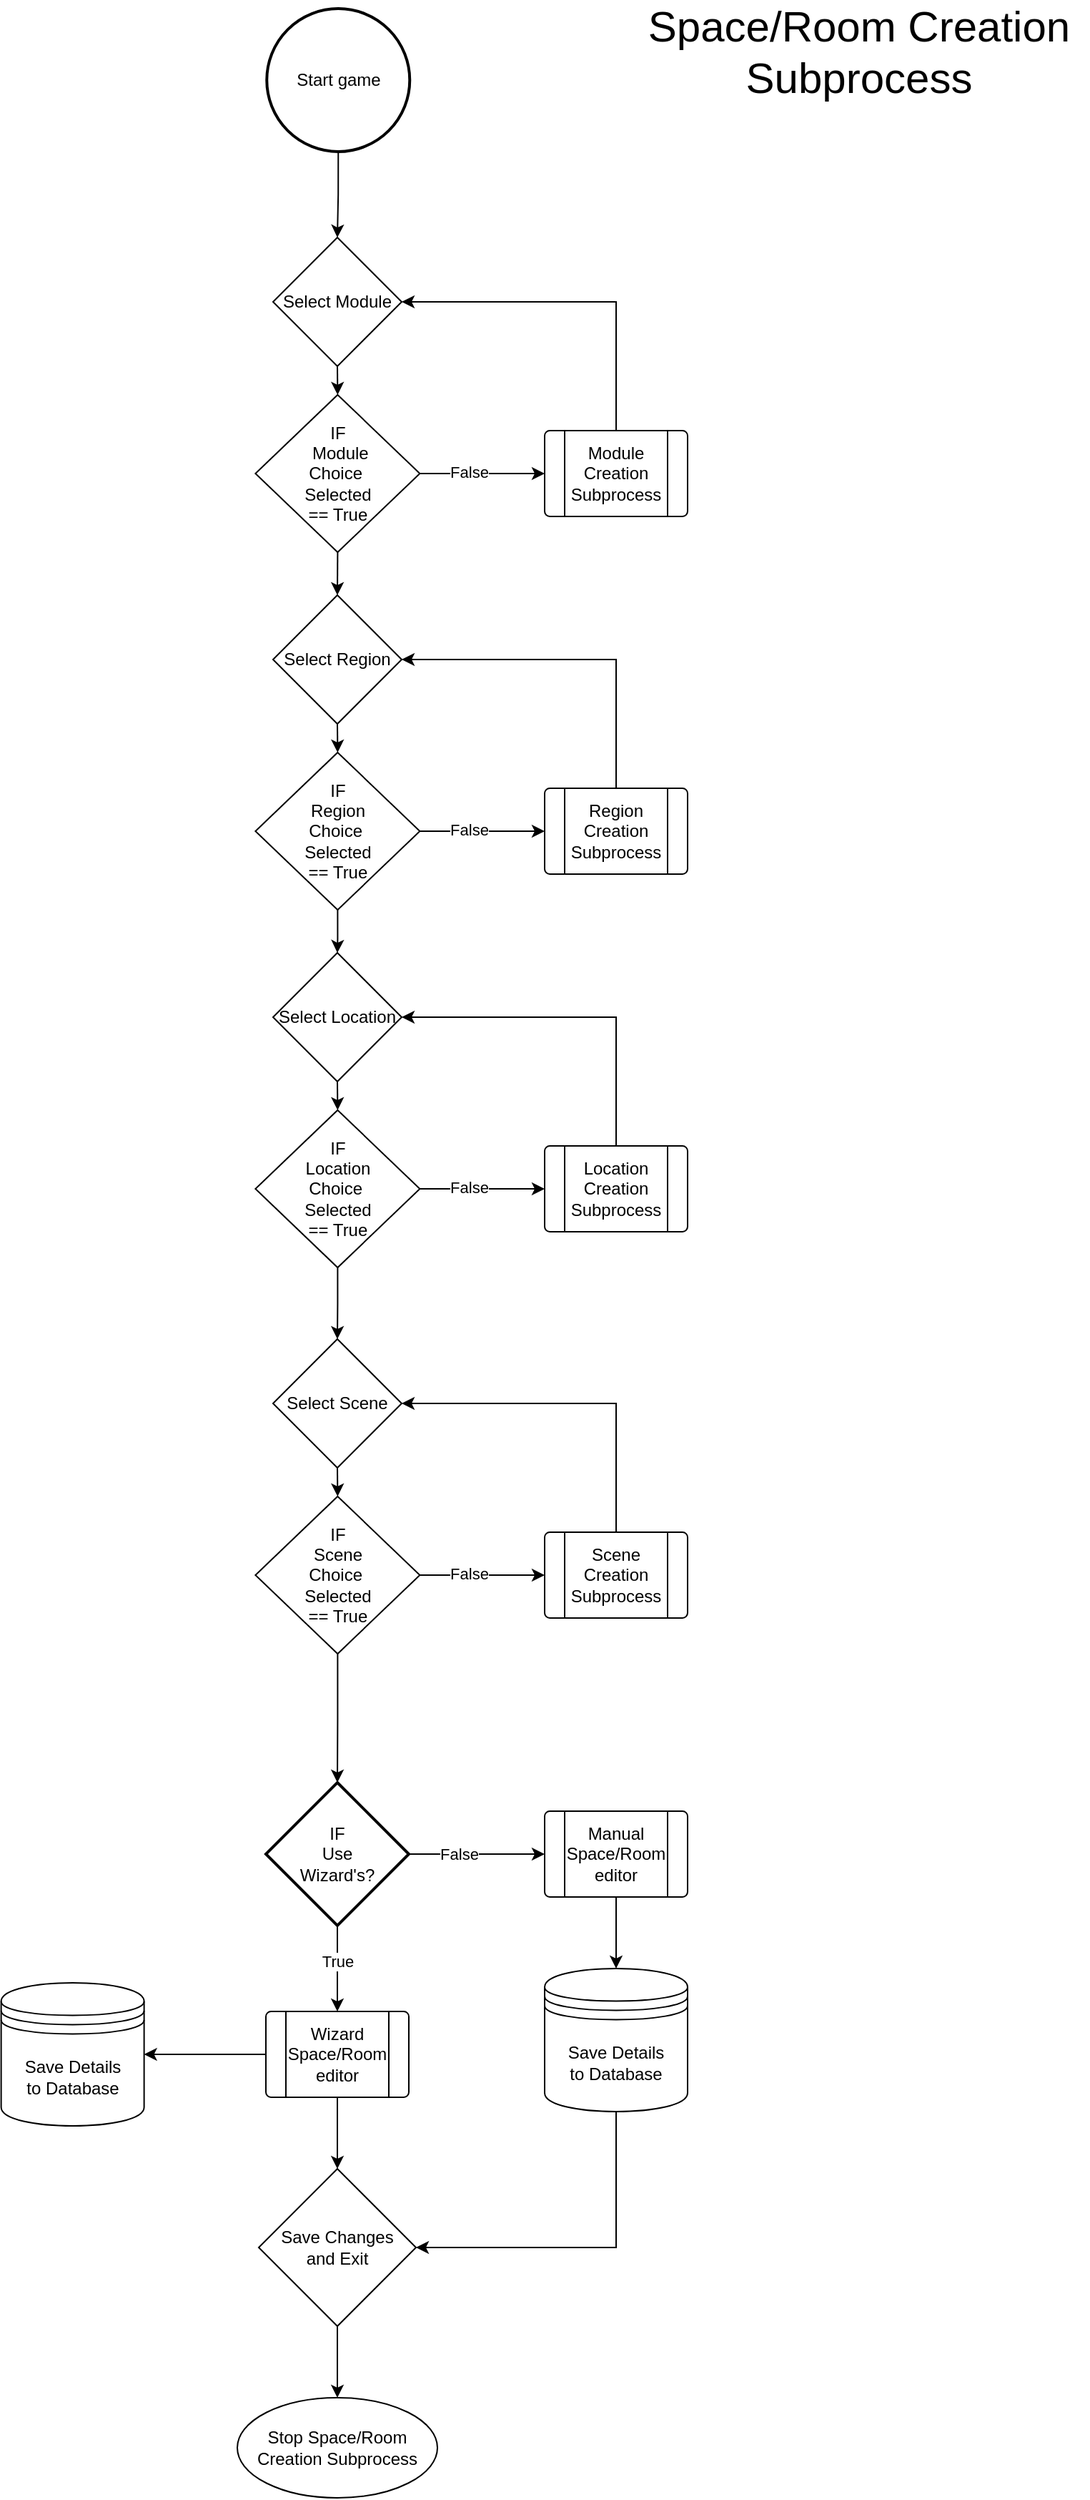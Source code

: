 <mxfile version="20.3.0" type="device"><diagram id="LsEVZn2ywElqt6WwXoec" name="Page-1"><mxGraphModel dx="642" dy="1221" grid="1" gridSize="10" guides="1" tooltips="1" connect="1" arrows="1" fold="1" page="1" pageScale="1" pageWidth="850" pageHeight="1100" math="0" shadow="0"><root><mxCell id="0"/><mxCell id="1" parent="0"/><mxCell id="-o6FsmoWaLKLcn_PNSE_-2" style="edgeStyle=orthogonalEdgeStyle;rounded=0;orthogonalLoop=1;jettySize=auto;html=1;exitX=0.5;exitY=1;exitDx=0;exitDy=0;exitPerimeter=0;entryX=0.5;entryY=0;entryDx=0;entryDy=0;" parent="1" source="-5vSoh6XbHN2hPACiJxj-1" target="-5vSoh6XbHN2hPACiJxj-4" edge="1"><mxGeometry relative="1" as="geometry"><mxPoint x="425.63" y="190" as="targetPoint"/></mxGeometry></mxCell><mxCell id="-5vSoh6XbHN2hPACiJxj-1" value="Start game" style="strokeWidth=2;html=1;shape=mxgraph.flowchart.start_2;whiteSpace=wrap;" parent="1" vertex="1"><mxGeometry x="375.63" y="50" width="100" height="100" as="geometry"/></mxCell><mxCell id="-o6FsmoWaLKLcn_PNSE_-11" style="edgeStyle=orthogonalEdgeStyle;rounded=0;orthogonalLoop=1;jettySize=auto;html=1;exitX=0.5;exitY=1;exitDx=0;exitDy=0;entryX=0.5;entryY=0;entryDx=0;entryDy=0;" parent="1" source="-5vSoh6XbHN2hPACiJxj-4" target="-o6FsmoWaLKLcn_PNSE_-10" edge="1"><mxGeometry relative="1" as="geometry"/></mxCell><mxCell id="-5vSoh6XbHN2hPACiJxj-4" value="Select Module" style="rhombus;whiteSpace=wrap;html=1;" parent="1" vertex="1"><mxGeometry x="380" y="210" width="90" height="90" as="geometry"/></mxCell><mxCell id="-o6FsmoWaLKLcn_PNSE_-15" style="edgeStyle=orthogonalEdgeStyle;rounded=0;orthogonalLoop=1;jettySize=auto;html=1;exitX=1;exitY=0.5;exitDx=0;exitDy=0;entryX=0;entryY=0.5;entryDx=0;entryDy=0;" parent="1" source="-o6FsmoWaLKLcn_PNSE_-10" target="-o6FsmoWaLKLcn_PNSE_-18" edge="1"><mxGeometry relative="1" as="geometry"><mxPoint x="590" y="374.941" as="targetPoint"/></mxGeometry></mxCell><mxCell id="-o6FsmoWaLKLcn_PNSE_-16" value="False" style="edgeLabel;html=1;align=center;verticalAlign=middle;resizable=0;points=[];" parent="-o6FsmoWaLKLcn_PNSE_-15" vertex="1" connectable="0"><mxGeometry x="-0.222" y="1" relative="1" as="geometry"><mxPoint as="offset"/></mxGeometry></mxCell><mxCell id="1-yc-NqU7wOAyaZ7Q4Mz-15" style="edgeStyle=orthogonalEdgeStyle;rounded=0;orthogonalLoop=1;jettySize=auto;html=1;exitX=0.5;exitY=1;exitDx=0;exitDy=0;entryX=0.5;entryY=0;entryDx=0;entryDy=0;" parent="1" source="-o6FsmoWaLKLcn_PNSE_-10" target="1-yc-NqU7wOAyaZ7Q4Mz-2" edge="1"><mxGeometry relative="1" as="geometry"/></mxCell><mxCell id="-o6FsmoWaLKLcn_PNSE_-10" value="IF&lt;br&gt;&amp;nbsp;Module&lt;br&gt;Choice&amp;nbsp;&lt;br&gt;Selected&lt;br&gt;== True" style="rhombus;whiteSpace=wrap;html=1;" parent="1" vertex="1"><mxGeometry x="367.69" y="320" width="115" height="110" as="geometry"/></mxCell><mxCell id="-o6FsmoWaLKLcn_PNSE_-20" style="edgeStyle=orthogonalEdgeStyle;rounded=0;orthogonalLoop=1;jettySize=auto;html=1;exitX=0.5;exitY=0;exitDx=0;exitDy=0;entryX=1;entryY=0.5;entryDx=0;entryDy=0;" parent="1" source="-o6FsmoWaLKLcn_PNSE_-18" target="-5vSoh6XbHN2hPACiJxj-4" edge="1"><mxGeometry relative="1" as="geometry"/></mxCell><mxCell id="-o6FsmoWaLKLcn_PNSE_-18" value="Module&lt;br&gt;Creation&lt;br&gt;Subprocess" style="verticalLabelPosition=middle;verticalAlign=middle;html=1;shape=process;whiteSpace=wrap;rounded=1;size=0.14;arcSize=6;labelPosition=center;align=center;" parent="1" vertex="1"><mxGeometry x="570" y="345" width="100" height="60" as="geometry"/></mxCell><mxCell id="1-yc-NqU7wOAyaZ7Q4Mz-1" style="edgeStyle=orthogonalEdgeStyle;rounded=0;orthogonalLoop=1;jettySize=auto;html=1;exitX=0.5;exitY=1;exitDx=0;exitDy=0;entryX=0.5;entryY=0;entryDx=0;entryDy=0;" parent="1" source="1-yc-NqU7wOAyaZ7Q4Mz-2" target="1-yc-NqU7wOAyaZ7Q4Mz-5" edge="1"><mxGeometry relative="1" as="geometry"/></mxCell><mxCell id="1-yc-NqU7wOAyaZ7Q4Mz-2" value="Select Region" style="rhombus;whiteSpace=wrap;html=1;" parent="1" vertex="1"><mxGeometry x="380" y="460" width="90" height="90" as="geometry"/></mxCell><mxCell id="1-yc-NqU7wOAyaZ7Q4Mz-3" style="edgeStyle=orthogonalEdgeStyle;rounded=0;orthogonalLoop=1;jettySize=auto;html=1;exitX=1;exitY=0.5;exitDx=0;exitDy=0;entryX=0;entryY=0.5;entryDx=0;entryDy=0;" parent="1" source="1-yc-NqU7wOAyaZ7Q4Mz-5" target="1-yc-NqU7wOAyaZ7Q4Mz-7" edge="1"><mxGeometry relative="1" as="geometry"><mxPoint x="590" y="624.941" as="targetPoint"/></mxGeometry></mxCell><mxCell id="1-yc-NqU7wOAyaZ7Q4Mz-4" value="False" style="edgeLabel;html=1;align=center;verticalAlign=middle;resizable=0;points=[];" parent="1-yc-NqU7wOAyaZ7Q4Mz-3" vertex="1" connectable="0"><mxGeometry x="-0.222" y="1" relative="1" as="geometry"><mxPoint as="offset"/></mxGeometry></mxCell><mxCell id="1-yc-NqU7wOAyaZ7Q4Mz-16" style="edgeStyle=orthogonalEdgeStyle;rounded=0;orthogonalLoop=1;jettySize=auto;html=1;exitX=0.5;exitY=1;exitDx=0;exitDy=0;" parent="1" source="1-yc-NqU7wOAyaZ7Q4Mz-5" target="1-yc-NqU7wOAyaZ7Q4Mz-9" edge="1"><mxGeometry relative="1" as="geometry"/></mxCell><mxCell id="1-yc-NqU7wOAyaZ7Q4Mz-5" value="IF&lt;br&gt;Region&lt;br&gt;Choice&amp;nbsp;&lt;br&gt;Selected&lt;br&gt;== True" style="rhombus;whiteSpace=wrap;html=1;" parent="1" vertex="1"><mxGeometry x="367.69" y="570" width="115" height="110" as="geometry"/></mxCell><mxCell id="1-yc-NqU7wOAyaZ7Q4Mz-6" style="edgeStyle=orthogonalEdgeStyle;rounded=0;orthogonalLoop=1;jettySize=auto;html=1;exitX=0.5;exitY=0;exitDx=0;exitDy=0;entryX=1;entryY=0.5;entryDx=0;entryDy=0;" parent="1" source="1-yc-NqU7wOAyaZ7Q4Mz-7" target="1-yc-NqU7wOAyaZ7Q4Mz-2" edge="1"><mxGeometry relative="1" as="geometry"/></mxCell><mxCell id="1-yc-NqU7wOAyaZ7Q4Mz-7" value="Region&lt;br&gt;Creation&lt;br&gt;Subprocess" style="verticalLabelPosition=middle;verticalAlign=middle;html=1;shape=process;whiteSpace=wrap;rounded=1;size=0.14;arcSize=6;labelPosition=center;align=center;" parent="1" vertex="1"><mxGeometry x="570" y="595" width="100" height="60" as="geometry"/></mxCell><mxCell id="1-yc-NqU7wOAyaZ7Q4Mz-8" style="edgeStyle=orthogonalEdgeStyle;rounded=0;orthogonalLoop=1;jettySize=auto;html=1;exitX=0.5;exitY=1;exitDx=0;exitDy=0;entryX=0.5;entryY=0;entryDx=0;entryDy=0;" parent="1" source="1-yc-NqU7wOAyaZ7Q4Mz-9" target="1-yc-NqU7wOAyaZ7Q4Mz-12" edge="1"><mxGeometry relative="1" as="geometry"/></mxCell><mxCell id="1-yc-NqU7wOAyaZ7Q4Mz-9" value="Select Location" style="rhombus;whiteSpace=wrap;html=1;" parent="1" vertex="1"><mxGeometry x="380" y="710" width="90" height="90" as="geometry"/></mxCell><mxCell id="1-yc-NqU7wOAyaZ7Q4Mz-10" style="edgeStyle=orthogonalEdgeStyle;rounded=0;orthogonalLoop=1;jettySize=auto;html=1;exitX=1;exitY=0.5;exitDx=0;exitDy=0;entryX=0;entryY=0.5;entryDx=0;entryDy=0;" parent="1" source="1-yc-NqU7wOAyaZ7Q4Mz-12" target="1-yc-NqU7wOAyaZ7Q4Mz-14" edge="1"><mxGeometry relative="1" as="geometry"><mxPoint x="590" y="874.941" as="targetPoint"/></mxGeometry></mxCell><mxCell id="1-yc-NqU7wOAyaZ7Q4Mz-11" value="False" style="edgeLabel;html=1;align=center;verticalAlign=middle;resizable=0;points=[];" parent="1-yc-NqU7wOAyaZ7Q4Mz-10" vertex="1" connectable="0"><mxGeometry x="-0.222" y="1" relative="1" as="geometry"><mxPoint as="offset"/></mxGeometry></mxCell><mxCell id="1-yc-NqU7wOAyaZ7Q4Mz-17" style="edgeStyle=orthogonalEdgeStyle;rounded=0;orthogonalLoop=1;jettySize=auto;html=1;exitX=0.5;exitY=1;exitDx=0;exitDy=0;entryX=0.5;entryY=0;entryDx=0;entryDy=0;" parent="1" source="1-yc-NqU7wOAyaZ7Q4Mz-12" target="1-yc-NqU7wOAyaZ7Q4Mz-19" edge="1"><mxGeometry relative="1" as="geometry"><mxPoint x="425" y="970" as="targetPoint"/></mxGeometry></mxCell><mxCell id="1-yc-NqU7wOAyaZ7Q4Mz-12" value="IF&lt;br&gt;Location&lt;br&gt;Choice&amp;nbsp;&lt;br&gt;Selected&lt;br&gt;== True" style="rhombus;whiteSpace=wrap;html=1;" parent="1" vertex="1"><mxGeometry x="367.69" y="820" width="115" height="110" as="geometry"/></mxCell><mxCell id="1-yc-NqU7wOAyaZ7Q4Mz-13" style="edgeStyle=orthogonalEdgeStyle;rounded=0;orthogonalLoop=1;jettySize=auto;html=1;exitX=0.5;exitY=0;exitDx=0;exitDy=0;entryX=1;entryY=0.5;entryDx=0;entryDy=0;" parent="1" source="1-yc-NqU7wOAyaZ7Q4Mz-14" target="1-yc-NqU7wOAyaZ7Q4Mz-9" edge="1"><mxGeometry relative="1" as="geometry"/></mxCell><mxCell id="1-yc-NqU7wOAyaZ7Q4Mz-14" value="Location&lt;br&gt;Creation&lt;br&gt;Subprocess" style="verticalLabelPosition=middle;verticalAlign=middle;html=1;shape=process;whiteSpace=wrap;rounded=1;size=0.14;arcSize=6;labelPosition=center;align=center;" parent="1" vertex="1"><mxGeometry x="570" y="845" width="100" height="60" as="geometry"/></mxCell><mxCell id="1-yc-NqU7wOAyaZ7Q4Mz-18" style="edgeStyle=orthogonalEdgeStyle;rounded=0;orthogonalLoop=1;jettySize=auto;html=1;exitX=0.5;exitY=1;exitDx=0;exitDy=0;entryX=0.5;entryY=0;entryDx=0;entryDy=0;" parent="1" source="1-yc-NqU7wOAyaZ7Q4Mz-19" target="1-yc-NqU7wOAyaZ7Q4Mz-23" edge="1"><mxGeometry relative="1" as="geometry"/></mxCell><mxCell id="1-yc-NqU7wOAyaZ7Q4Mz-19" value="Select Scene" style="rhombus;whiteSpace=wrap;html=1;" parent="1" vertex="1"><mxGeometry x="380" y="980" width="90" height="90" as="geometry"/></mxCell><mxCell id="1-yc-NqU7wOAyaZ7Q4Mz-20" style="edgeStyle=orthogonalEdgeStyle;rounded=0;orthogonalLoop=1;jettySize=auto;html=1;exitX=1;exitY=0.5;exitDx=0;exitDy=0;entryX=0;entryY=0.5;entryDx=0;entryDy=0;" parent="1" source="1-yc-NqU7wOAyaZ7Q4Mz-23" target="1-yc-NqU7wOAyaZ7Q4Mz-25" edge="1"><mxGeometry relative="1" as="geometry"><mxPoint x="590" y="1144.941" as="targetPoint"/></mxGeometry></mxCell><mxCell id="1-yc-NqU7wOAyaZ7Q4Mz-21" value="False" style="edgeLabel;html=1;align=center;verticalAlign=middle;resizable=0;points=[];" parent="1-yc-NqU7wOAyaZ7Q4Mz-20" vertex="1" connectable="0"><mxGeometry x="-0.222" y="1" relative="1" as="geometry"><mxPoint as="offset"/></mxGeometry></mxCell><mxCell id="1-yc-NqU7wOAyaZ7Q4Mz-22" style="edgeStyle=orthogonalEdgeStyle;rounded=0;orthogonalLoop=1;jettySize=auto;html=1;exitX=0.5;exitY=1;exitDx=0;exitDy=0;entryX=0.5;entryY=0;entryDx=0;entryDy=0;entryPerimeter=0;" parent="1" source="1-yc-NqU7wOAyaZ7Q4Mz-23" target="9odUDfjNiu_R43jhYpGb-11" edge="1"><mxGeometry relative="1" as="geometry"><mxPoint x="424.43" y="1276.8" as="targetPoint"/></mxGeometry></mxCell><mxCell id="1-yc-NqU7wOAyaZ7Q4Mz-23" value="IF&lt;br&gt;Scene&lt;br&gt;Choice&amp;nbsp;&lt;br&gt;Selected&lt;br&gt;== True" style="rhombus;whiteSpace=wrap;html=1;" parent="1" vertex="1"><mxGeometry x="367.69" y="1090" width="115" height="110" as="geometry"/></mxCell><mxCell id="1-yc-NqU7wOAyaZ7Q4Mz-24" style="edgeStyle=orthogonalEdgeStyle;rounded=0;orthogonalLoop=1;jettySize=auto;html=1;exitX=0.5;exitY=0;exitDx=0;exitDy=0;entryX=1;entryY=0.5;entryDx=0;entryDy=0;" parent="1" source="1-yc-NqU7wOAyaZ7Q4Mz-25" target="1-yc-NqU7wOAyaZ7Q4Mz-19" edge="1"><mxGeometry relative="1" as="geometry"/></mxCell><mxCell id="1-yc-NqU7wOAyaZ7Q4Mz-25" value="Scene&lt;br&gt;Creation&lt;br&gt;Subprocess" style="verticalLabelPosition=middle;verticalAlign=middle;html=1;shape=process;whiteSpace=wrap;rounded=1;size=0.14;arcSize=6;labelPosition=center;align=center;" parent="1" vertex="1"><mxGeometry x="570" y="1115" width="100" height="60" as="geometry"/></mxCell><mxCell id="o62WTFi3HMqExUOWUABj-1" value="&lt;font style=&quot;font-size: 30px;&quot;&gt;Space/Room Creation&lt;br&gt;Subprocess&lt;/font&gt;" style="text;html=1;strokeColor=none;fillColor=none;align=center;verticalAlign=middle;whiteSpace=wrap;rounded=0;" parent="1" vertex="1"><mxGeometry x="630" y="60" width="320" height="40" as="geometry"/></mxCell><mxCell id="9odUDfjNiu_R43jhYpGb-2" value="Stop Space/Room Creation Subprocess" style="ellipse;whiteSpace=wrap;html=1;rounded=0;" parent="1" vertex="1"><mxGeometry x="355" y="1720" width="140" height="70" as="geometry"/></mxCell><mxCell id="9odUDfjNiu_R43jhYpGb-3" value="Save Details&lt;br&gt;to&amp;nbsp;Database" style="shape=datastore;whiteSpace=wrap;html=1;" parent="1" vertex="1"><mxGeometry x="189.81" y="1430" width="100" height="100" as="geometry"/></mxCell><mxCell id="9odUDfjNiu_R43jhYpGb-4" style="edgeStyle=orthogonalEdgeStyle;rounded=0;orthogonalLoop=1;jettySize=auto;html=1;entryX=1;entryY=0.5;entryDx=0;entryDy=0;" parent="1" source="9odUDfjNiu_R43jhYpGb-6" target="9odUDfjNiu_R43jhYpGb-3" edge="1"><mxGeometry relative="1" as="geometry"/></mxCell><mxCell id="9odUDfjNiu_R43jhYpGb-5" style="edgeStyle=orthogonalEdgeStyle;rounded=0;orthogonalLoop=1;jettySize=auto;html=1;" parent="1" source="9odUDfjNiu_R43jhYpGb-6" target="9odUDfjNiu_R43jhYpGb-15" edge="1"><mxGeometry relative="1" as="geometry"/></mxCell><mxCell id="9odUDfjNiu_R43jhYpGb-6" value="Wizard&lt;br&gt;Space/Room editor" style="verticalLabelPosition=middle;verticalAlign=middle;html=1;shape=process;whiteSpace=wrap;rounded=1;size=0.14;arcSize=6;labelPosition=center;align=center;" parent="1" vertex="1"><mxGeometry x="375" y="1450" width="100" height="60" as="geometry"/></mxCell><mxCell id="9odUDfjNiu_R43jhYpGb-7" style="edgeStyle=orthogonalEdgeStyle;rounded=0;orthogonalLoop=1;jettySize=auto;html=1;exitX=0.5;exitY=1;exitDx=0;exitDy=0;exitPerimeter=0;" parent="1" source="9odUDfjNiu_R43jhYpGb-11" target="9odUDfjNiu_R43jhYpGb-6" edge="1"><mxGeometry relative="1" as="geometry"><Array as="points"><mxPoint x="425" y="1430"/><mxPoint x="425" y="1430"/></Array></mxGeometry></mxCell><mxCell id="9odUDfjNiu_R43jhYpGb-8" value="True" style="edgeLabel;html=1;align=center;verticalAlign=middle;resizable=0;points=[];" parent="9odUDfjNiu_R43jhYpGb-7" vertex="1" connectable="0"><mxGeometry x="-0.166" relative="1" as="geometry"><mxPoint as="offset"/></mxGeometry></mxCell><mxCell id="9odUDfjNiu_R43jhYpGb-9" style="edgeStyle=orthogonalEdgeStyle;rounded=0;orthogonalLoop=1;jettySize=auto;html=1;exitX=1;exitY=0.5;exitDx=0;exitDy=0;exitPerimeter=0;entryX=0;entryY=0.5;entryDx=0;entryDy=0;" parent="1" source="9odUDfjNiu_R43jhYpGb-11" target="9odUDfjNiu_R43jhYpGb-13" edge="1"><mxGeometry relative="1" as="geometry"><mxPoint x="580" y="1340" as="targetPoint"/></mxGeometry></mxCell><mxCell id="9odUDfjNiu_R43jhYpGb-10" value="False" style="edgeLabel;html=1;align=center;verticalAlign=middle;resizable=0;points=[];" parent="9odUDfjNiu_R43jhYpGb-9" vertex="1" connectable="0"><mxGeometry x="-0.269" relative="1" as="geometry"><mxPoint as="offset"/></mxGeometry></mxCell><mxCell id="9odUDfjNiu_R43jhYpGb-11" value="IF&lt;br&gt;Use&lt;br&gt;Wizard's?" style="strokeWidth=2;html=1;shape=mxgraph.flowchart.decision;whiteSpace=wrap;" parent="1" vertex="1"><mxGeometry x="375" y="1290" width="100" height="100" as="geometry"/></mxCell><mxCell id="9odUDfjNiu_R43jhYpGb-12" style="edgeStyle=orthogonalEdgeStyle;rounded=0;orthogonalLoop=1;jettySize=auto;html=1;exitX=0.5;exitY=1;exitDx=0;exitDy=0;entryX=0.5;entryY=0;entryDx=0;entryDy=0;" parent="1" source="9odUDfjNiu_R43jhYpGb-13" target="9odUDfjNiu_R43jhYpGb-17" edge="1"><mxGeometry relative="1" as="geometry"/></mxCell><mxCell id="9odUDfjNiu_R43jhYpGb-13" value="Manual&lt;br&gt;Space/Room editor" style="verticalLabelPosition=middle;verticalAlign=middle;html=1;shape=process;whiteSpace=wrap;rounded=1;size=0.14;arcSize=6;labelPosition=center;align=center;" parent="1" vertex="1"><mxGeometry x="570" y="1310" width="100" height="60" as="geometry"/></mxCell><mxCell id="9odUDfjNiu_R43jhYpGb-14" style="edgeStyle=orthogonalEdgeStyle;rounded=0;orthogonalLoop=1;jettySize=auto;html=1;exitX=0.5;exitY=1;exitDx=0;exitDy=0;" parent="1" source="9odUDfjNiu_R43jhYpGb-15" target="9odUDfjNiu_R43jhYpGb-2" edge="1"><mxGeometry relative="1" as="geometry"/></mxCell><mxCell id="9odUDfjNiu_R43jhYpGb-15" value="Save Changes &lt;br&gt;and&amp;nbsp;Exit" style="rhombus;whiteSpace=wrap;html=1;" parent="1" vertex="1"><mxGeometry x="370" y="1560" width="110" height="110" as="geometry"/></mxCell><mxCell id="9odUDfjNiu_R43jhYpGb-16" style="edgeStyle=orthogonalEdgeStyle;rounded=0;orthogonalLoop=1;jettySize=auto;html=1;entryX=1;entryY=0.5;entryDx=0;entryDy=0;" parent="1" source="9odUDfjNiu_R43jhYpGb-17" target="9odUDfjNiu_R43jhYpGb-15" edge="1"><mxGeometry relative="1" as="geometry"><mxPoint x="620" y="1620.0" as="targetPoint"/><Array as="points"><mxPoint x="619.81" y="1615"/></Array></mxGeometry></mxCell><mxCell id="9odUDfjNiu_R43jhYpGb-17" value="Save Details&lt;br&gt;to&amp;nbsp;Database" style="shape=datastore;whiteSpace=wrap;html=1;" parent="1" vertex="1"><mxGeometry x="570" y="1420" width="100" height="100" as="geometry"/></mxCell></root></mxGraphModel></diagram></mxfile>